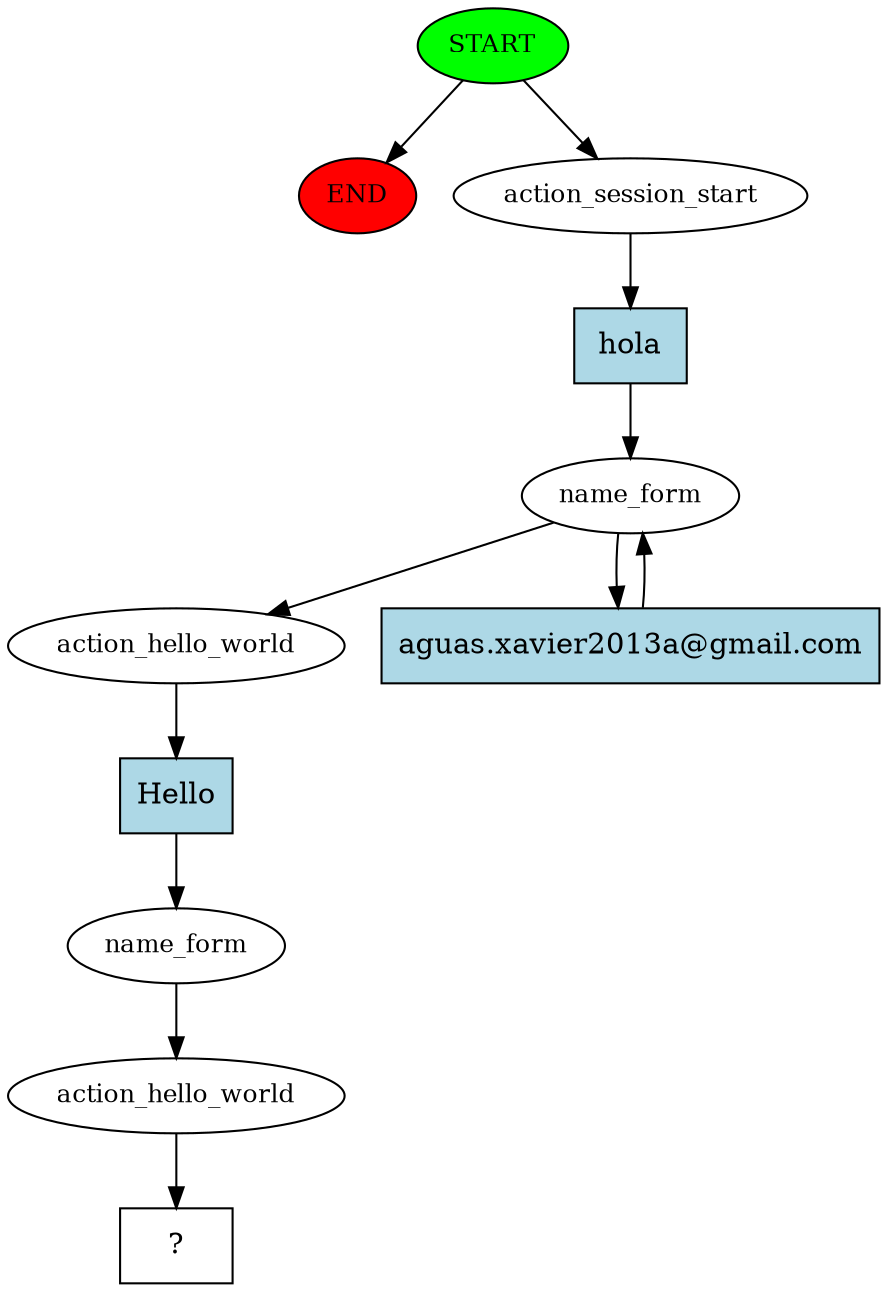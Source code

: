 digraph  {
0 [class="start active", fillcolor=green, fontsize=12, label=START, style=filled];
"-1" [class=end, fillcolor=red, fontsize=12, label=END, style=filled];
1 [class=active, fontsize=12, label=action_session_start];
2 [class=active, fontsize=12, label=name_form];
5 [class=active, fontsize=12, label=action_hello_world];
6 [class=active, fontsize=12, label=name_form];
7 [class=active, fontsize=12, label=action_hello_world];
8 [class="intent dashed active", label="  ?  ", shape=rect];
9 [class="intent active", fillcolor=lightblue, label=hola, shape=rect, style=filled];
10 [class="intent active", fillcolor=lightblue, label="aguas.xavier2013a@gmail.com", shape=rect, style=filled];
11 [class="intent active", fillcolor=lightblue, label=Hello, shape=rect, style=filled];
0 -> "-1"  [class="", key=NONE, label=""];
0 -> 1  [class=active, key=NONE, label=""];
1 -> 9  [class=active, key=0];
2 -> 5  [class=active, key=NONE, label=""];
2 -> 10  [class=active, key=0];
5 -> 11  [class=active, key=0];
6 -> 7  [class=active, key=NONE, label=""];
7 -> 8  [class=active, key=NONE, label=""];
9 -> 2  [class=active, key=0];
10 -> 2  [class=active, key=0];
11 -> 6  [class=active, key=0];
}
